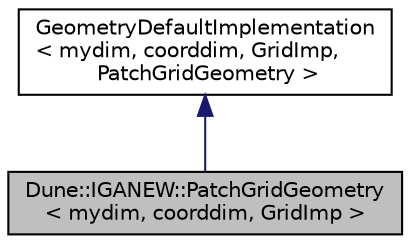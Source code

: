 digraph "Dune::IGANEW::PatchGridGeometry&lt; mydim, coorddim, GridImp &gt;"
{
 // LATEX_PDF_SIZE
  edge [fontname="Helvetica",fontsize="10",labelfontname="Helvetica",labelfontsize="10"];
  node [fontname="Helvetica",fontsize="10",shape=record];
  Node1 [label="Dune::IGANEW::PatchGridGeometry\l\< mydim, coorddim, GridImp \>",height=0.2,width=0.4,color="black", fillcolor="grey75", style="filled", fontcolor="black",tooltip=" "];
  Node2 -> Node1 [dir="back",color="midnightblue",fontsize="10",style="solid",fontname="Helvetica"];
  Node2 [label="GeometryDefaultImplementation\l\< mydim, coorddim, GridImp,\l PatchGridGeometry \>",height=0.2,width=0.4,color="black", fillcolor="white", style="filled",tooltip=" "];
}
